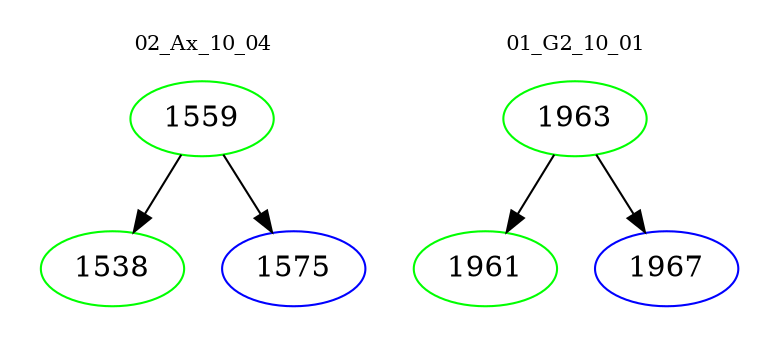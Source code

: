 digraph{
subgraph cluster_0 {
color = white
label = "02_Ax_10_04";
fontsize=10;
T0_1559 [label="1559", color="green"]
T0_1559 -> T0_1538 [color="black"]
T0_1538 [label="1538", color="green"]
T0_1559 -> T0_1575 [color="black"]
T0_1575 [label="1575", color="blue"]
}
subgraph cluster_1 {
color = white
label = "01_G2_10_01";
fontsize=10;
T1_1963 [label="1963", color="green"]
T1_1963 -> T1_1961 [color="black"]
T1_1961 [label="1961", color="green"]
T1_1963 -> T1_1967 [color="black"]
T1_1967 [label="1967", color="blue"]
}
}
